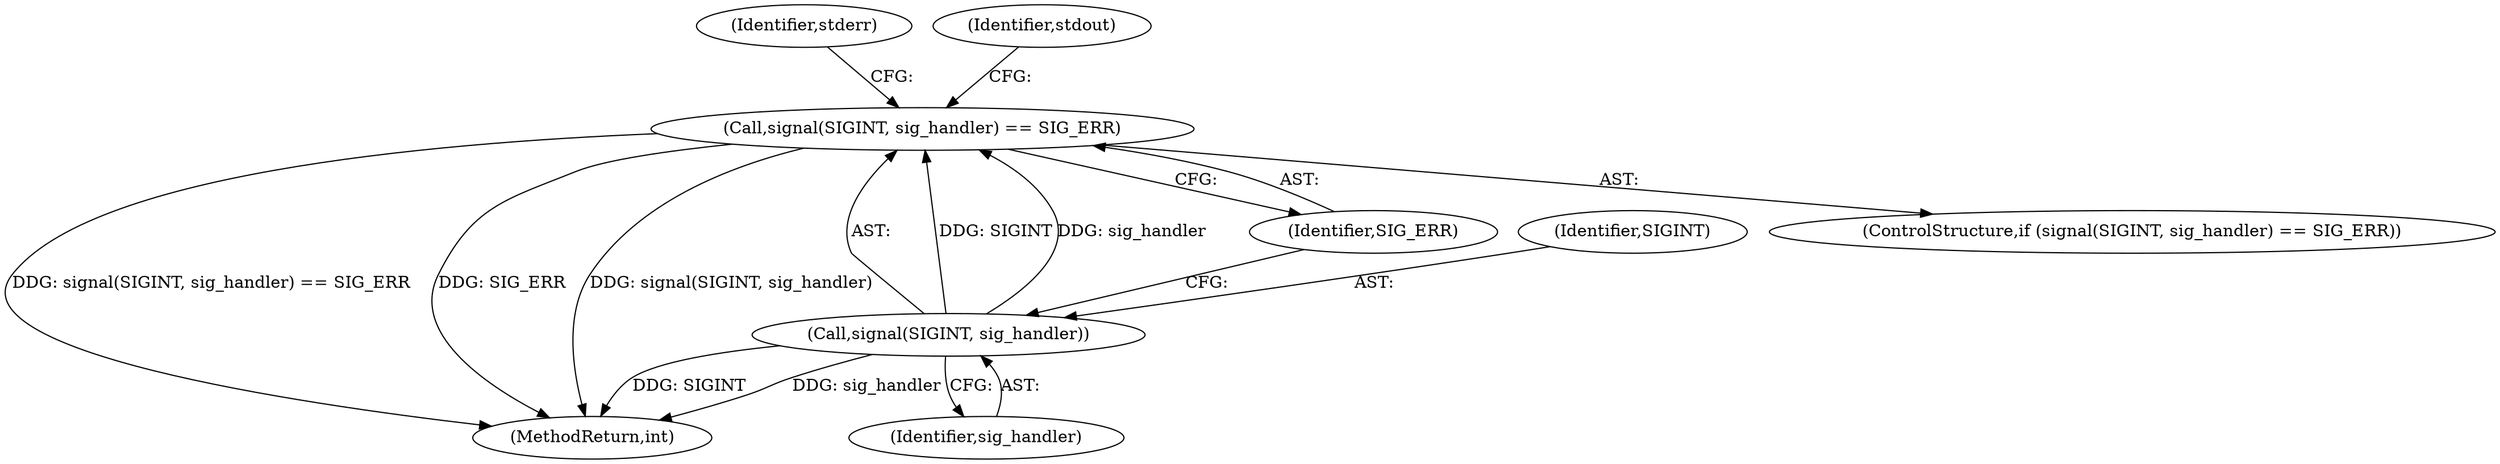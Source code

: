 digraph "0_Android_37c88107679d36c419572732b4af6e18bb2f7dce_6@API" {
"1000172" [label="(Call,signal(SIGINT, sig_handler) == SIG_ERR)"];
"1000173" [label="(Call,signal(SIGINT, sig_handler))"];
"1000586" [label="(MethodReturn,int)"];
"1000173" [label="(Call,signal(SIGINT, sig_handler))"];
"1000176" [label="(Identifier,SIG_ERR)"];
"1000179" [label="(Identifier,stderr)"];
"1000171" [label="(ControlStructure,if (signal(SIGINT, sig_handler) == SIG_ERR))"];
"1000175" [label="(Identifier,sig_handler)"];
"1000172" [label="(Call,signal(SIGINT, sig_handler) == SIG_ERR)"];
"1000182" [label="(Identifier,stdout)"];
"1000174" [label="(Identifier,SIGINT)"];
"1000172" -> "1000171"  [label="AST: "];
"1000172" -> "1000176"  [label="CFG: "];
"1000173" -> "1000172"  [label="AST: "];
"1000176" -> "1000172"  [label="AST: "];
"1000179" -> "1000172"  [label="CFG: "];
"1000182" -> "1000172"  [label="CFG: "];
"1000172" -> "1000586"  [label="DDG: signal(SIGINT, sig_handler) == SIG_ERR"];
"1000172" -> "1000586"  [label="DDG: SIG_ERR"];
"1000172" -> "1000586"  [label="DDG: signal(SIGINT, sig_handler)"];
"1000173" -> "1000172"  [label="DDG: SIGINT"];
"1000173" -> "1000172"  [label="DDG: sig_handler"];
"1000173" -> "1000175"  [label="CFG: "];
"1000174" -> "1000173"  [label="AST: "];
"1000175" -> "1000173"  [label="AST: "];
"1000176" -> "1000173"  [label="CFG: "];
"1000173" -> "1000586"  [label="DDG: SIGINT"];
"1000173" -> "1000586"  [label="DDG: sig_handler"];
}
